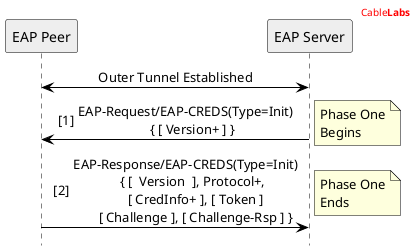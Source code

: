 
@startuml

'' header information
header
<font color="red">Cable<b>Labs</b></font>
endheader

'' Use this to hide the foot boxes
hide footbox

skinparam sequenceMessageAlign center
skinparam NoteBorderColor black
'' skinparam BackgroundColor #ddd

''skinparam shadowing<<no_shadow>> true
''skinparam shadowing<<with_shadow>> false

skinparam sequence {
	borderColor black
	ArrowColor black
	ActorBorderColor black
	ParticipantBorderColor black
	LifeLineBorderColor black
	LifeLineBackgroundColor white
}

'' Participants Declaration
Participant "EAP Peer" as P #eee
Participant "EAP Server" as S #eee

P<->S: Outer Tunnel Established

autonumber 1 "[##]"
S->P: EAP-Request/EAP-CREDS(Type=Init)\n    { [ Version+ ] }
note right: Phase One\nBegins

P->S: EAP-Response/EAP-CREDS(Type=Init)\n    { [  Version  ], Protocol+,\n      [ CredInfo+ ], [ Token ]\n      [ Challenge ], [ Challenge-Rsp ] }
note right: Phase One\nEnds

@enduml
